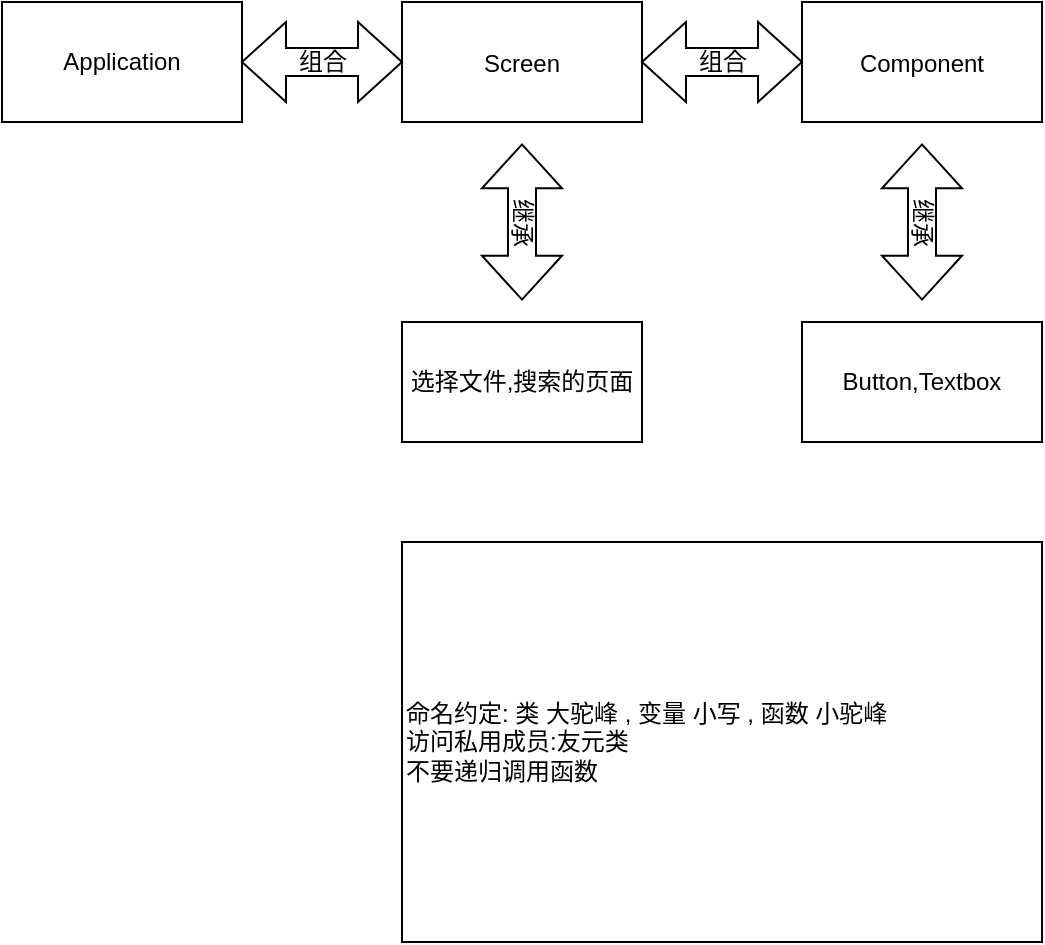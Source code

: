 <mxfile>
    <diagram id="ku9QlQhDixlMcRl9jCz2" name="第 1 页">
        <mxGraphModel dx="515" dy="417" grid="1" gridSize="10" guides="1" tooltips="1" connect="1" arrows="1" fold="1" page="1" pageScale="1" pageWidth="3300" pageHeight="4681" math="0" shadow="0">
            <root>
                <mxCell id="0"/>
                <mxCell id="1" parent="0"/>
                <mxCell id="3" value="Application" style="whiteSpace=wrap;html=1;" parent="1" vertex="1">
                    <mxGeometry x="240" y="130" width="120" height="60" as="geometry"/>
                </mxCell>
                <mxCell id="4" value="&lt;div style=&quot;color: rgb(204, 204, 204); line-height: 18px; white-space: pre;&quot;&gt;&lt;span style=&quot;color: rgb(0, 0, 0); white-space: normal;&quot;&gt;Screen&lt;/span&gt;&lt;/div&gt;" style="whiteSpace=wrap;html=1;" parent="1" vertex="1">
                    <mxGeometry x="440" y="130" width="120" height="60" as="geometry"/>
                </mxCell>
                <mxCell id="5" value="&lt;div style=&quot;color: rgb(204, 204, 204); line-height: 18px; white-space: pre;&quot;&gt;&lt;span style=&quot;color: rgb(0, 0, 0); white-space: normal;&quot;&gt;Component&lt;/span&gt;&lt;/div&gt;" style="whiteSpace=wrap;html=1;" parent="1" vertex="1">
                    <mxGeometry x="640" y="130" width="120" height="60" as="geometry"/>
                </mxCell>
                <mxCell id="7" value="组合" style="html=1;shadow=0;dashed=0;align=center;verticalAlign=middle;shape=mxgraph.arrows2.twoWayArrow;dy=0.65;dx=22;" parent="1" vertex="1">
                    <mxGeometry x="360" y="140" width="80" height="40" as="geometry"/>
                </mxCell>
                <mxCell id="8" value="组合" style="html=1;shadow=0;dashed=0;align=center;verticalAlign=middle;shape=mxgraph.arrows2.twoWayArrow;dy=0.65;dx=22;" parent="1" vertex="1">
                    <mxGeometry x="560" y="140" width="80" height="40" as="geometry"/>
                </mxCell>
                <mxCell id="9" value="继承" style="html=1;shadow=0;dashed=0;align=center;verticalAlign=middle;shape=mxgraph.arrows2.twoWayArrow;dy=0.65;dx=22;rotation=90;" parent="1" vertex="1">
                    <mxGeometry x="661.18" y="220" width="77.63" height="40" as="geometry"/>
                </mxCell>
                <mxCell id="14" value="Button,Textbox" style="rounded=0;whiteSpace=wrap;html=1;" parent="1" vertex="1">
                    <mxGeometry x="640" y="290" width="120" height="60" as="geometry"/>
                </mxCell>
                <mxCell id="15" value="继承" style="html=1;shadow=0;dashed=0;align=center;verticalAlign=middle;shape=mxgraph.arrows2.twoWayArrow;dy=0.65;dx=22;rotation=90;" parent="1" vertex="1">
                    <mxGeometry x="461.18" y="220" width="77.63" height="40" as="geometry"/>
                </mxCell>
                <mxCell id="16" value="选择文件,搜索的页面" style="rounded=0;whiteSpace=wrap;html=1;" parent="1" vertex="1">
                    <mxGeometry x="440" y="290" width="120" height="60" as="geometry"/>
                </mxCell>
                <mxCell id="18" value="&lt;div&gt;命名约定: 类 大驼峰 , 变量 小写 , 函数 小驼峰&lt;/div&gt;访问私用成员:友元类&lt;div&gt;不要递归调用函数&lt;/div&gt;" style="rounded=0;whiteSpace=wrap;html=1;align=left;" parent="1" vertex="1">
                    <mxGeometry x="440" y="400" width="320" height="200" as="geometry"/>
                </mxCell>
            </root>
        </mxGraphModel>
    </diagram>
</mxfile>